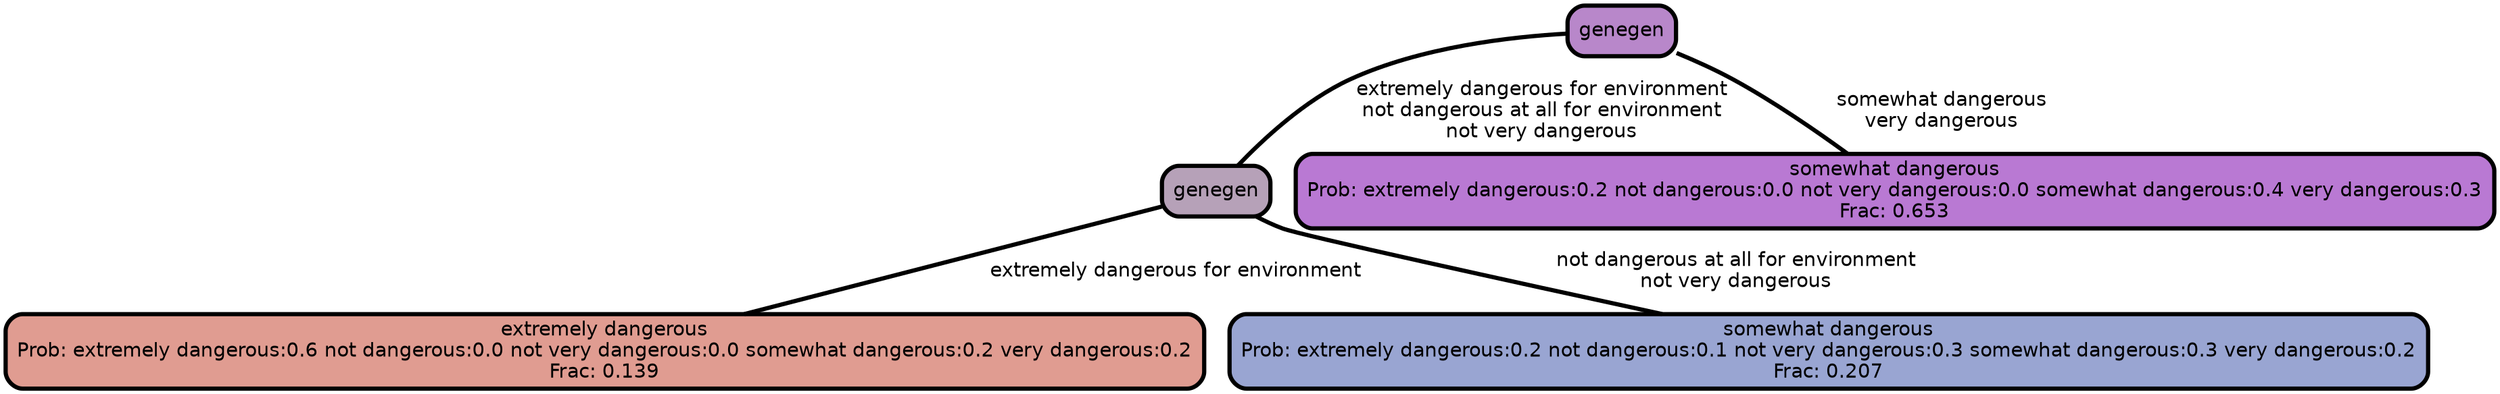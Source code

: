 graph Tree {
node [shape=box, style="filled, rounded",color="black",penwidth="3",fontcolor="black",                 fontname=helvetica] ;
graph [ranksep="0 equally", splines=straight,                 bgcolor=transparent, dpi=200] ;
edge [fontname=helvetica, color=black] ;
0 [label="extremely dangerous
Prob: extremely dangerous:0.6 not dangerous:0.0 not very dangerous:0.0 somewhat dangerous:0.2 very dangerous:0.2
Frac: 0.139", fillcolor="#e09c91"] ;
1 [label="genegen", fillcolor="#b6a1b8"] ;
2 [label="somewhat dangerous
Prob: extremely dangerous:0.2 not dangerous:0.1 not very dangerous:0.3 somewhat dangerous:0.3 very dangerous:0.2
Frac: 0.207", fillcolor="#99a5d2"] ;
3 [label="genegen", fillcolor="#b887ca"] ;
4 [label="somewhat dangerous
Prob: extremely dangerous:0.2 not dangerous:0.0 not very dangerous:0.0 somewhat dangerous:0.4 very dangerous:0.3
Frac: 0.653", fillcolor="#b979d3"] ;
1 -- 0 [label=" extremely dangerous for environment",penwidth=3] ;
1 -- 2 [label=" not dangerous at all for environment\n not very dangerous",penwidth=3] ;
3 -- 1 [label=" extremely dangerous for environment\n not dangerous at all for environment\n not very dangerous",penwidth=3] ;
3 -- 4 [label=" somewhat dangerous\n very dangerous",penwidth=3] ;
{rank = same;}}